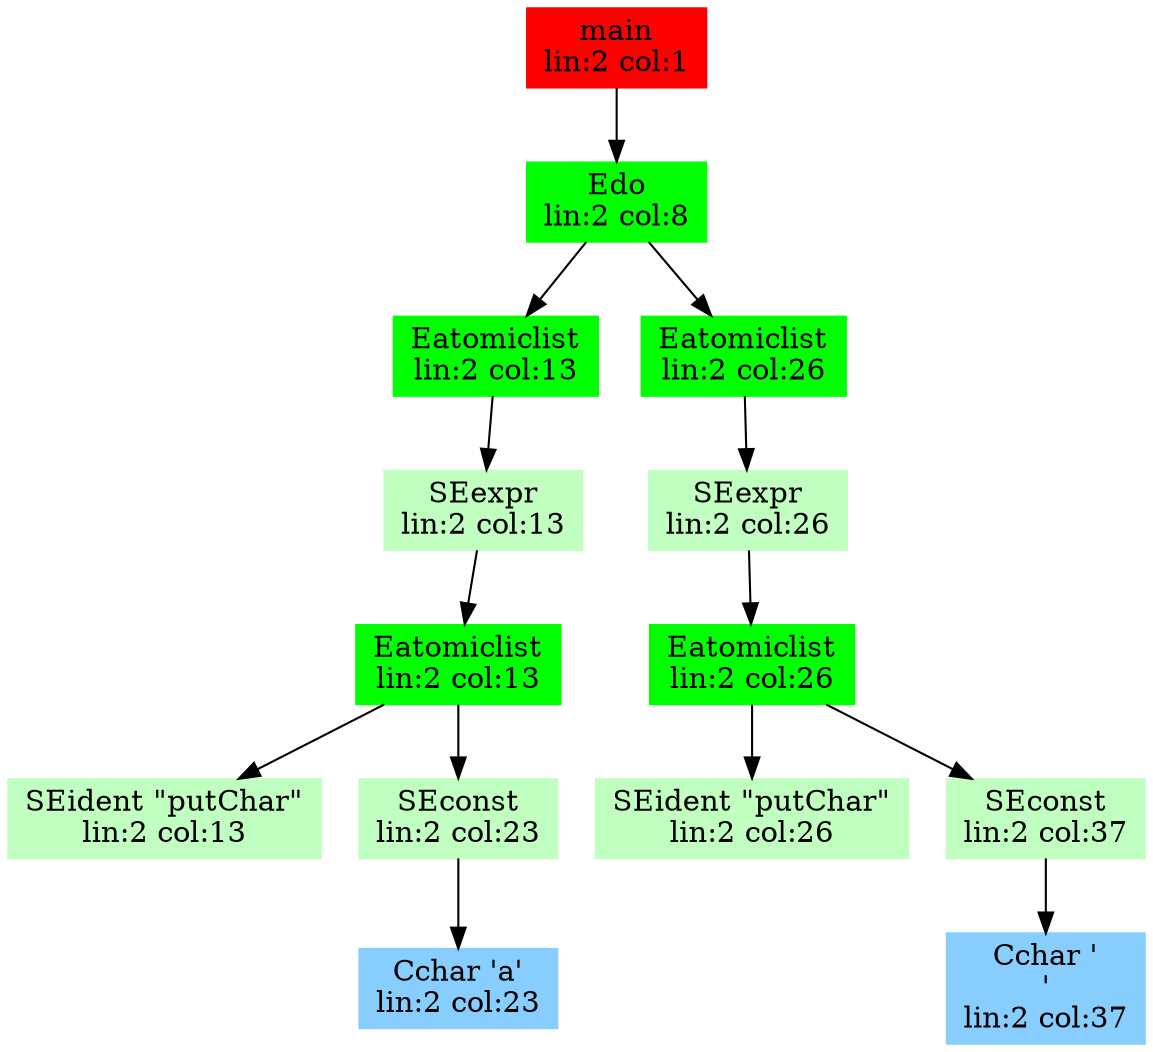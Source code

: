 digraph G {
node [shape=box]
0 [label="main
lin:2 col:1",color=red, style=filled]
1 [label="Edo
lin:2 col:8",color=green,style=filled]
0 -> 1
2 [label="Eatomiclist
lin:2 col:13",color=green,style=filled]
1 -> 2
3 [label="SEexpr
lin:2 col:13",color=darkseagreen1,style=filled]
2 -> 3
4 [label="Eatomiclist
lin:2 col:13",color=green,style=filled]
3 -> 4
5 [label="SEident \"putChar\"
lin:2 col:13",color=darkseagreen1,style=filled]
4 -> 5
6 [label="SEconst
lin:2 col:23",color=darkseagreen1,style=filled]
4 -> 6
7 [label="Cchar 'a'
lin:2 col:23",color=skyblue1,style=filled]
6 -> 7
8 [label="Eatomiclist
lin:2 col:26",color=green,style=filled]
1 -> 8
9 [label="SEexpr
lin:2 col:26",color=darkseagreen1,style=filled]
8 -> 9
10 [label="Eatomiclist
lin:2 col:26",color=green,style=filled]
9 -> 10
11 [label="SEident \"putChar\"
lin:2 col:26",color=darkseagreen1,style=filled]
10 -> 11
12 [label="SEconst
lin:2 col:37",color=darkseagreen1,style=filled]
10 -> 12
13 [label="Cchar '
'
lin:2 col:37",color=skyblue1,style=filled]
12 -> 13

}
